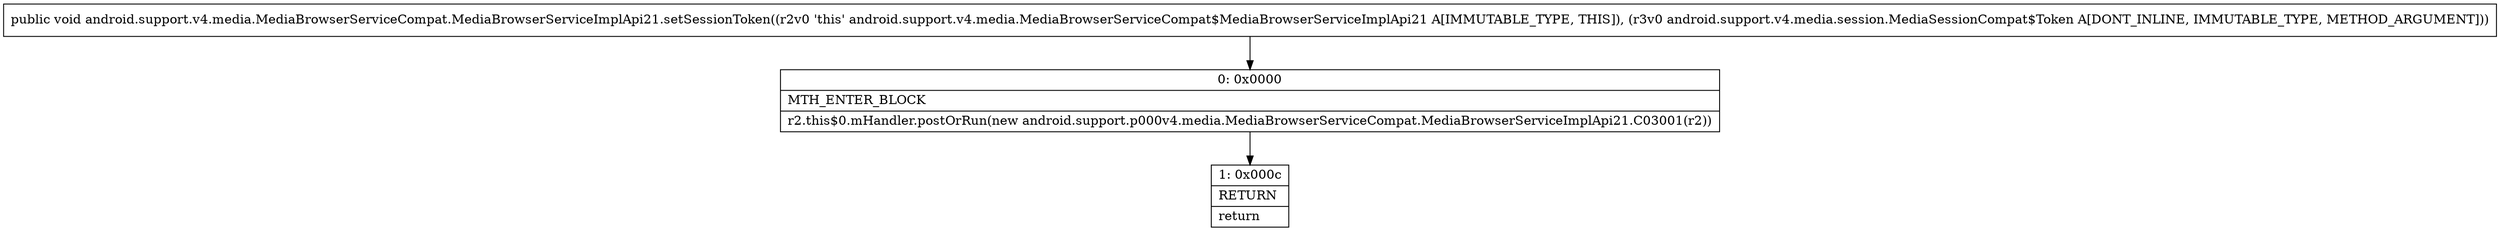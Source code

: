 digraph "CFG forandroid.support.v4.media.MediaBrowserServiceCompat.MediaBrowserServiceImplApi21.setSessionToken(Landroid\/support\/v4\/media\/session\/MediaSessionCompat$Token;)V" {
Node_0 [shape=record,label="{0\:\ 0x0000|MTH_ENTER_BLOCK\l|r2.this$0.mHandler.postOrRun(new android.support.p000v4.media.MediaBrowserServiceCompat.MediaBrowserServiceImplApi21.C03001(r2))\l}"];
Node_1 [shape=record,label="{1\:\ 0x000c|RETURN\l|return\l}"];
MethodNode[shape=record,label="{public void android.support.v4.media.MediaBrowserServiceCompat.MediaBrowserServiceImplApi21.setSessionToken((r2v0 'this' android.support.v4.media.MediaBrowserServiceCompat$MediaBrowserServiceImplApi21 A[IMMUTABLE_TYPE, THIS]), (r3v0 android.support.v4.media.session.MediaSessionCompat$Token A[DONT_INLINE, IMMUTABLE_TYPE, METHOD_ARGUMENT])) }"];
MethodNode -> Node_0;
Node_0 -> Node_1;
}

